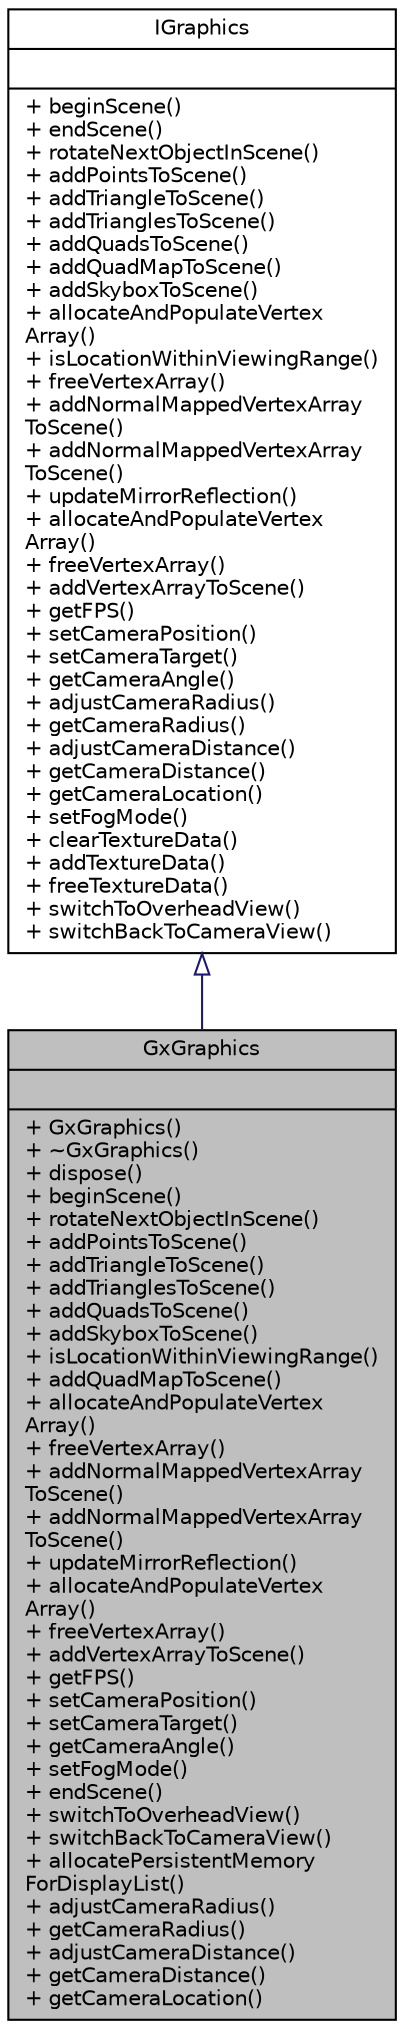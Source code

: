digraph "GxGraphics"
{
 // LATEX_PDF_SIZE
  edge [fontname="Helvetica",fontsize="10",labelfontname="Helvetica",labelfontsize="10"];
  node [fontname="Helvetica",fontsize="10",shape=record];
  Node1 [label="{GxGraphics\n||+ GxGraphics()\l+ ~GxGraphics()\l+ dispose()\l+ beginScene()\l+ rotateNextObjectInScene()\l+ addPointsToScene()\l+ addTriangleToScene()\l+ addTrianglesToScene()\l+ addQuadsToScene()\l+ addSkyboxToScene()\l+ isLocationWithinViewingRange()\l+ addQuadMapToScene()\l+ allocateAndPopulateVertex\lArray()\l+ freeVertexArray()\l+ addNormalMappedVertexArray\lToScene()\l+ addNormalMappedVertexArray\lToScene()\l+ updateMirrorReflection()\l+ allocateAndPopulateVertex\lArray()\l+ freeVertexArray()\l+ addVertexArrayToScene()\l+ getFPS()\l+ setCameraPosition()\l+ setCameraTarget()\l+ getCameraAngle()\l+ setFogMode()\l+ endScene()\l+ switchToOverheadView()\l+ switchBackToCameraView()\l+ allocatePersistentMemory\lForDisplayList()\l+ adjustCameraRadius()\l+ getCameraRadius()\l+ adjustCameraDistance()\l+ getCameraDistance()\l+ getCameraLocation()\l}",height=0.2,width=0.4,color="black", fillcolor="grey75", style="filled", fontcolor="black",tooltip=" "];
  Node2 -> Node1 [dir="back",color="midnightblue",fontsize="10",style="solid",arrowtail="onormal",fontname="Helvetica"];
  Node2 [label="{IGraphics\n||+ beginScene()\l+ endScene()\l+ rotateNextObjectInScene()\l+ addPointsToScene()\l+ addTriangleToScene()\l+ addTrianglesToScene()\l+ addQuadsToScene()\l+ addQuadMapToScene()\l+ addSkyboxToScene()\l+ allocateAndPopulateVertex\lArray()\l+ isLocationWithinViewingRange()\l+ freeVertexArray()\l+ addNormalMappedVertexArray\lToScene()\l+ addNormalMappedVertexArray\lToScene()\l+ updateMirrorReflection()\l+ allocateAndPopulateVertex\lArray()\l+ freeVertexArray()\l+ addVertexArrayToScene()\l+ getFPS()\l+ setCameraPosition()\l+ setCameraTarget()\l+ getCameraAngle()\l+ adjustCameraRadius()\l+ getCameraRadius()\l+ adjustCameraDistance()\l+ getCameraDistance()\l+ getCameraLocation()\l+ setFogMode()\l+ clearTextureData()\l+ addTextureData()\l+ freeTextureData()\l+ switchToOverheadView()\l+ switchBackToCameraView()\l}",height=0.2,width=0.4,color="black", fillcolor="white", style="filled",URL="$class_i_graphics.html",tooltip=" "];
}
